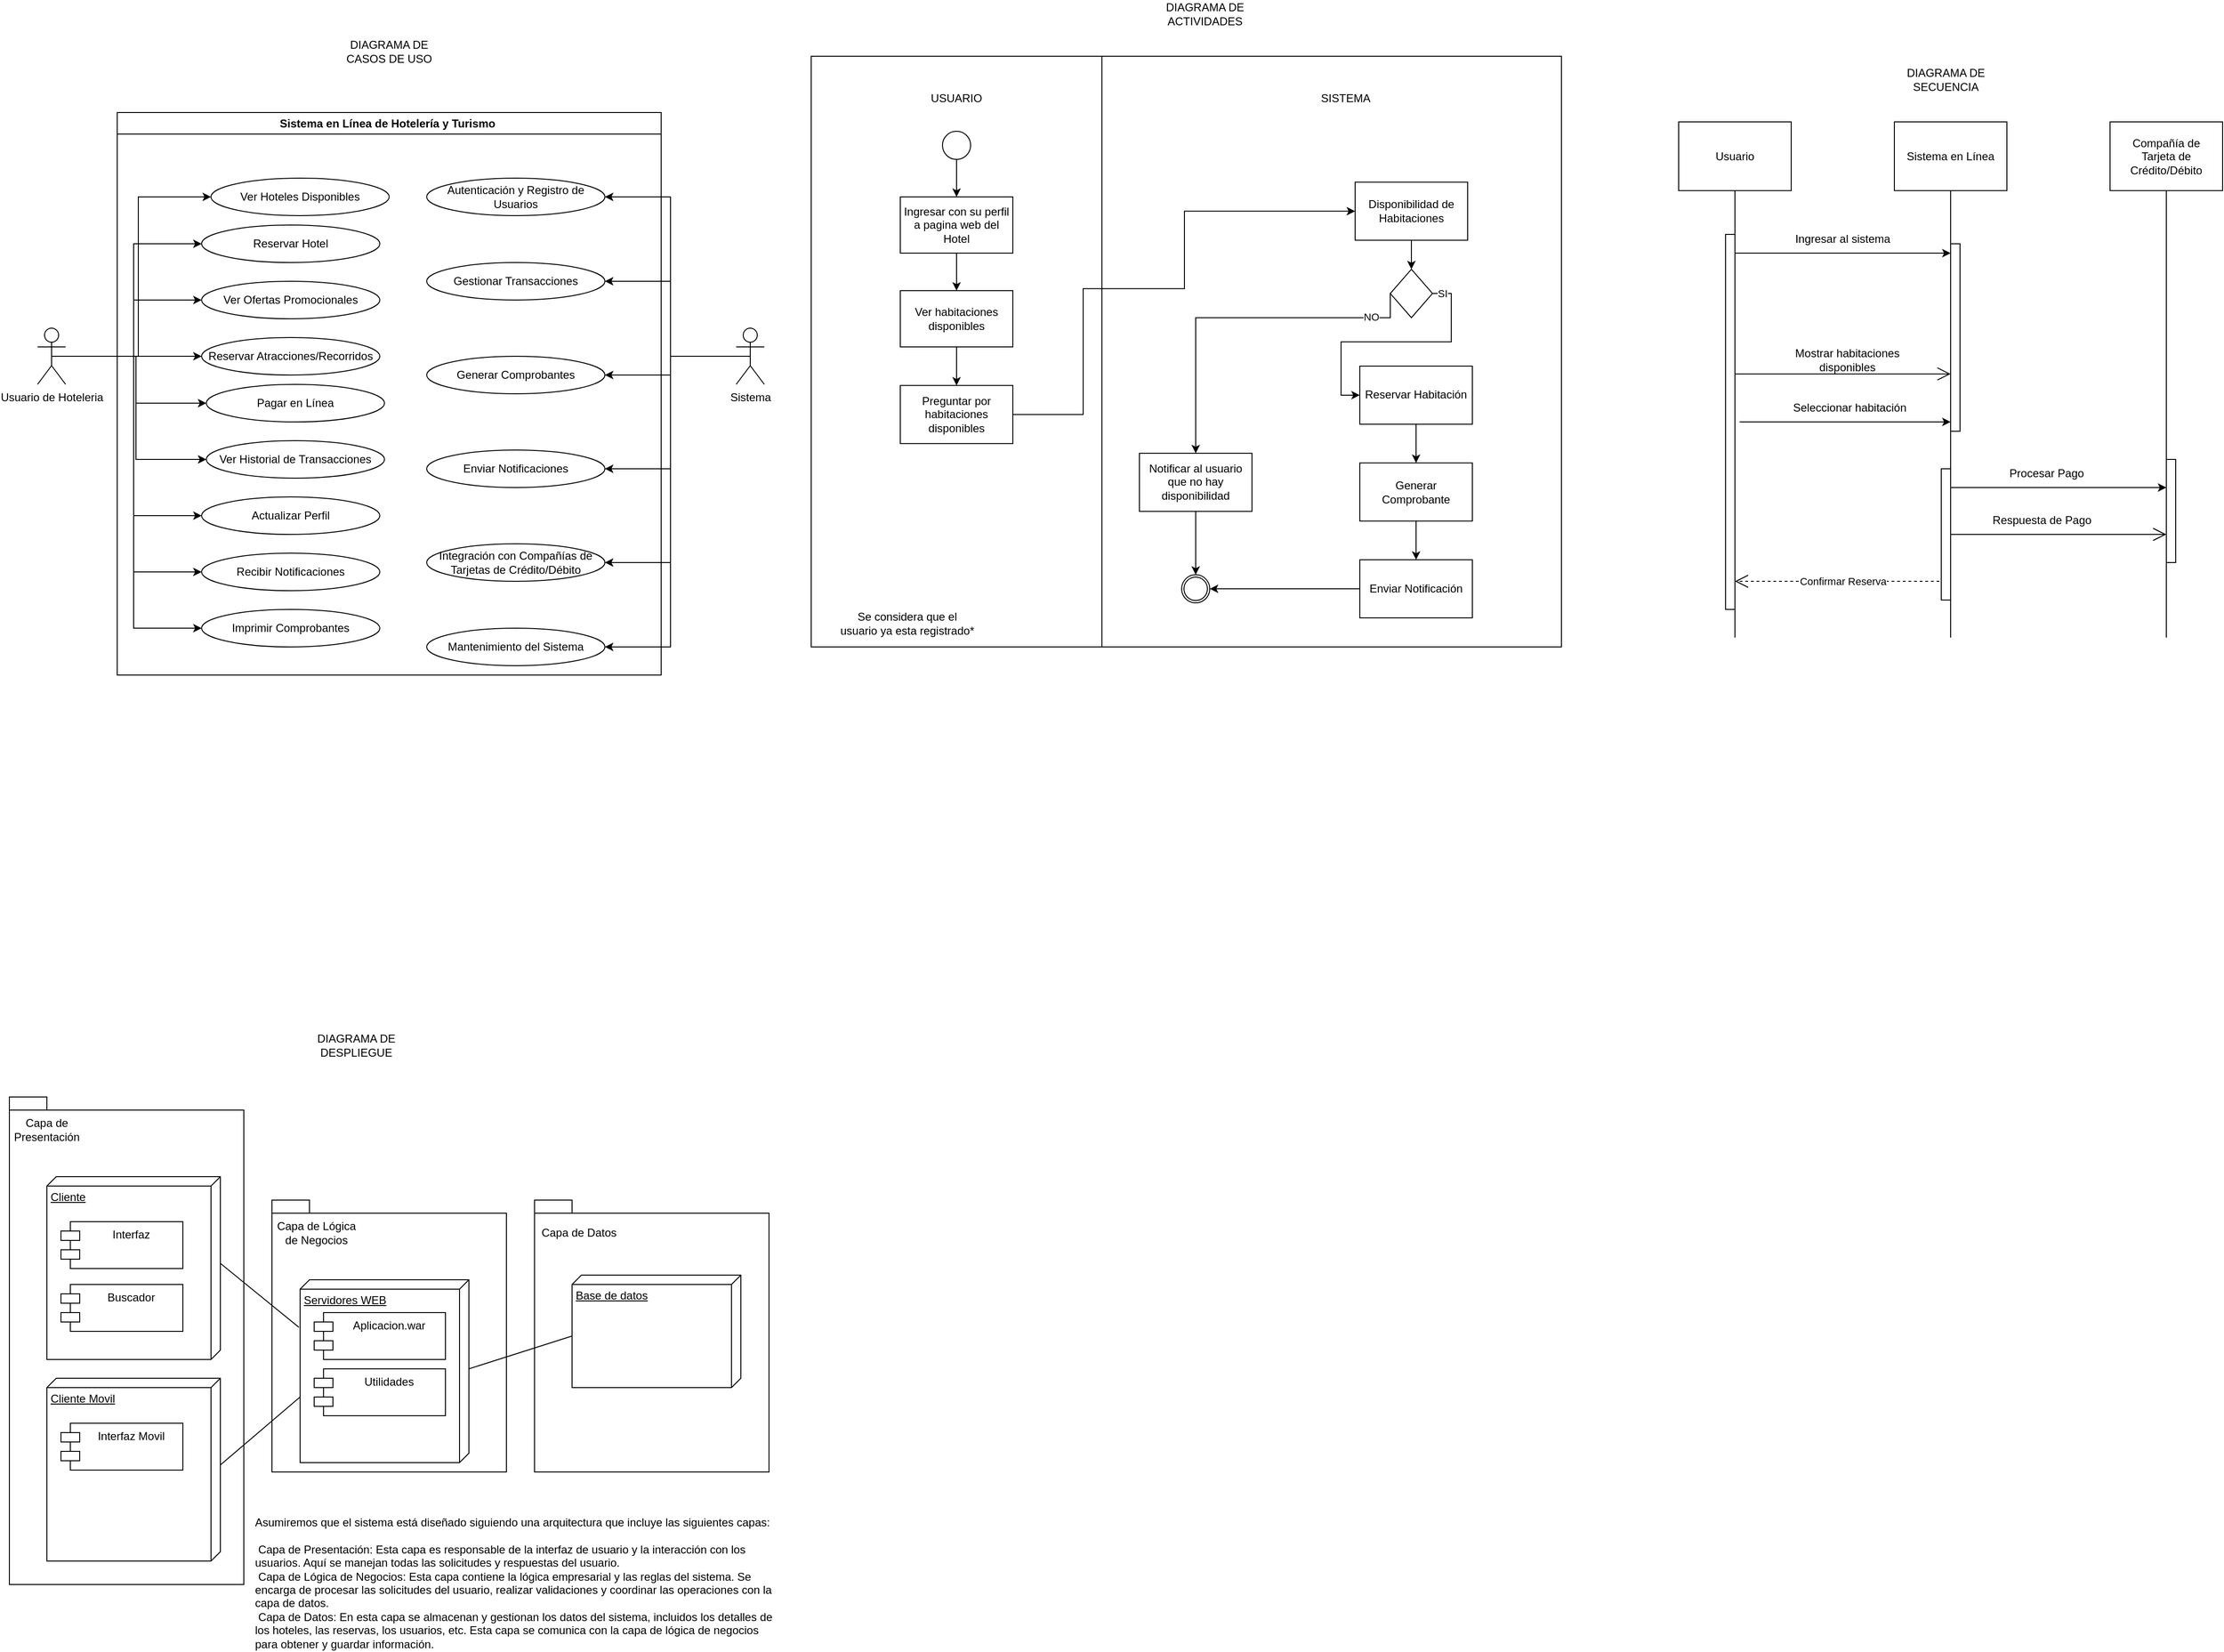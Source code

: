<mxfile version="21.6.5" type="github">
  <diagram name="Page-1" id="zSFLg_cwVJ2aGZID6Dxe">
    <mxGraphModel dx="1760" dy="1992" grid="1" gridSize="10" guides="1" tooltips="1" connect="1" arrows="1" fold="1" page="1" pageScale="1" pageWidth="850" pageHeight="1100" math="0" shadow="0">
      <root>
        <mxCell id="0" />
        <mxCell id="1" parent="0" />
        <mxCell id="16w4_a7QQfxnr8rlF-E2-163" value="" style="shape=folder;fontStyle=1;spacingTop=10;tabWidth=40;tabHeight=14;tabPosition=left;html=1;whiteSpace=wrap;" vertex="1" parent="1">
          <mxGeometry x="20" y="130" width="250" height="520" as="geometry" />
        </mxCell>
        <mxCell id="16w4_a7QQfxnr8rlF-E2-72" value="" style="group" vertex="1" connectable="0" parent="1">
          <mxGeometry x="875" y="-980" width="800" height="630" as="geometry" />
        </mxCell>
        <mxCell id="16w4_a7QQfxnr8rlF-E2-46" value="" style="rounded=0;whiteSpace=wrap;html=1;" vertex="1" parent="16w4_a7QQfxnr8rlF-E2-72">
          <mxGeometry width="310" height="630" as="geometry" />
        </mxCell>
        <mxCell id="16w4_a7QQfxnr8rlF-E2-47" value="" style="rounded=0;whiteSpace=wrap;html=1;movable=1;resizable=1;rotatable=1;deletable=1;editable=1;locked=0;connectable=1;" vertex="1" parent="16w4_a7QQfxnr8rlF-E2-72">
          <mxGeometry x="310" width="490" height="630" as="geometry" />
        </mxCell>
        <mxCell id="16w4_a7QQfxnr8rlF-E2-85" style="edgeStyle=orthogonalEdgeStyle;rounded=0;orthogonalLoop=1;jettySize=auto;html=1;exitX=0.5;exitY=1;exitDx=0;exitDy=0;entryX=0.5;entryY=0;entryDx=0;entryDy=0;" edge="1" parent="16w4_a7QQfxnr8rlF-E2-72" source="16w4_a7QQfxnr8rlF-E2-73" target="16w4_a7QQfxnr8rlF-E2-82">
          <mxGeometry relative="1" as="geometry" />
        </mxCell>
        <mxCell id="16w4_a7QQfxnr8rlF-E2-73" value="Notificar al usuario que no hay disponibilidad" style="rounded=0;whiteSpace=wrap;html=1;" vertex="1" parent="16w4_a7QQfxnr8rlF-E2-72">
          <mxGeometry x="350" y="423.443" width="120" height="61.967" as="geometry" />
        </mxCell>
        <mxCell id="16w4_a7QQfxnr8rlF-E2-49" value="SISTEMA" style="text;html=1;strokeColor=none;fillColor=none;align=center;verticalAlign=middle;whiteSpace=wrap;rounded=0;" vertex="1" parent="16w4_a7QQfxnr8rlF-E2-72">
          <mxGeometry x="540" y="29.996" width="60" height="30.984" as="geometry" />
        </mxCell>
        <mxCell id="16w4_a7QQfxnr8rlF-E2-68" value="Disponibilidad de Habitaciones" style="rounded=0;whiteSpace=wrap;html=1;" vertex="1" parent="16w4_a7QQfxnr8rlF-E2-72">
          <mxGeometry x="580" y="134.262" width="120" height="61.967" as="geometry" />
        </mxCell>
        <mxCell id="16w4_a7QQfxnr8rlF-E2-74" style="edgeStyle=orthogonalEdgeStyle;rounded=0;orthogonalLoop=1;jettySize=auto;html=1;exitX=0;exitY=0.5;exitDx=0;exitDy=0;entryX=0.5;entryY=0;entryDx=0;entryDy=0;" edge="1" parent="16w4_a7QQfxnr8rlF-E2-72" source="16w4_a7QQfxnr8rlF-E2-54" target="16w4_a7QQfxnr8rlF-E2-73">
          <mxGeometry relative="1" as="geometry">
            <Array as="points">
              <mxPoint x="618" y="278.852" />
              <mxPoint x="410" y="278.852" />
            </Array>
          </mxGeometry>
        </mxCell>
        <mxCell id="16w4_a7QQfxnr8rlF-E2-75" value="NO" style="edgeLabel;html=1;align=center;verticalAlign=middle;resizable=0;points=[];" vertex="1" connectable="0" parent="16w4_a7QQfxnr8rlF-E2-74">
          <mxGeometry x="-0.752" relative="1" as="geometry">
            <mxPoint y="-1" as="offset" />
          </mxGeometry>
        </mxCell>
        <mxCell id="16w4_a7QQfxnr8rlF-E2-54" value="" style="rhombus;whiteSpace=wrap;html=1;" vertex="1" parent="16w4_a7QQfxnr8rlF-E2-72">
          <mxGeometry x="617.5" y="227.213" width="45" height="51.639" as="geometry" />
        </mxCell>
        <mxCell id="16w4_a7QQfxnr8rlF-E2-56" value="Reservar Habitación" style="rounded=0;whiteSpace=wrap;html=1;" vertex="1" parent="16w4_a7QQfxnr8rlF-E2-72">
          <mxGeometry x="585" y="330.492" width="120" height="61.967" as="geometry" />
        </mxCell>
        <mxCell id="16w4_a7QQfxnr8rlF-E2-60" value="Generar Comprobante" style="rounded=0;whiteSpace=wrap;html=1;" vertex="1" parent="16w4_a7QQfxnr8rlF-E2-72">
          <mxGeometry x="585" y="433.77" width="120" height="61.967" as="geometry" />
        </mxCell>
        <mxCell id="16w4_a7QQfxnr8rlF-E2-84" style="edgeStyle=orthogonalEdgeStyle;rounded=0;orthogonalLoop=1;jettySize=auto;html=1;exitX=0;exitY=0.5;exitDx=0;exitDy=0;entryX=1;entryY=0.5;entryDx=0;entryDy=0;" edge="1" parent="16w4_a7QQfxnr8rlF-E2-72" source="16w4_a7QQfxnr8rlF-E2-62" target="16w4_a7QQfxnr8rlF-E2-82">
          <mxGeometry relative="1" as="geometry" />
        </mxCell>
        <mxCell id="16w4_a7QQfxnr8rlF-E2-62" value="Enviar Notificación" style="rounded=0;whiteSpace=wrap;html=1;" vertex="1" parent="16w4_a7QQfxnr8rlF-E2-72">
          <mxGeometry x="585" y="537.049" width="120" height="61.967" as="geometry" />
        </mxCell>
        <mxCell id="16w4_a7QQfxnr8rlF-E2-70" style="edgeStyle=orthogonalEdgeStyle;rounded=0;orthogonalLoop=1;jettySize=auto;html=1;exitX=0.5;exitY=1;exitDx=0;exitDy=0;entryX=0.5;entryY=0;entryDx=0;entryDy=0;" edge="1" parent="16w4_a7QQfxnr8rlF-E2-72" source="16w4_a7QQfxnr8rlF-E2-68" target="16w4_a7QQfxnr8rlF-E2-54">
          <mxGeometry relative="1" as="geometry" />
        </mxCell>
        <mxCell id="16w4_a7QQfxnr8rlF-E2-57" style="edgeStyle=orthogonalEdgeStyle;rounded=0;orthogonalLoop=1;jettySize=auto;html=1;exitX=1;exitY=0.5;exitDx=0;exitDy=0;entryX=0;entryY=0.5;entryDx=0;entryDy=0;" edge="1" parent="16w4_a7QQfxnr8rlF-E2-72" source="16w4_a7QQfxnr8rlF-E2-54" target="16w4_a7QQfxnr8rlF-E2-56">
          <mxGeometry relative="1" as="geometry" />
        </mxCell>
        <mxCell id="16w4_a7QQfxnr8rlF-E2-58" value="SI" style="edgeLabel;html=1;align=center;verticalAlign=middle;resizable=0;points=[];" vertex="1" connectable="0" parent="16w4_a7QQfxnr8rlF-E2-57">
          <mxGeometry x="-0.921" relative="1" as="geometry">
            <mxPoint as="offset" />
          </mxGeometry>
        </mxCell>
        <mxCell id="16w4_a7QQfxnr8rlF-E2-61" style="edgeStyle=orthogonalEdgeStyle;rounded=0;orthogonalLoop=1;jettySize=auto;html=1;exitX=0.5;exitY=1;exitDx=0;exitDy=0;entryX=0.5;entryY=0;entryDx=0;entryDy=0;" edge="1" parent="16w4_a7QQfxnr8rlF-E2-72" source="16w4_a7QQfxnr8rlF-E2-56" target="16w4_a7QQfxnr8rlF-E2-60">
          <mxGeometry relative="1" as="geometry" />
        </mxCell>
        <mxCell id="16w4_a7QQfxnr8rlF-E2-64" style="edgeStyle=orthogonalEdgeStyle;rounded=0;orthogonalLoop=1;jettySize=auto;html=1;exitX=0.5;exitY=1;exitDx=0;exitDy=0;entryX=0.5;entryY=0;entryDx=0;entryDy=0;" edge="1" parent="16w4_a7QQfxnr8rlF-E2-72" source="16w4_a7QQfxnr8rlF-E2-60" target="16w4_a7QQfxnr8rlF-E2-62">
          <mxGeometry relative="1" as="geometry" />
        </mxCell>
        <mxCell id="16w4_a7QQfxnr8rlF-E2-78" style="edgeStyle=orthogonalEdgeStyle;rounded=0;orthogonalLoop=1;jettySize=auto;html=1;exitX=1;exitY=0.5;exitDx=0;exitDy=0;entryX=0;entryY=0.5;entryDx=0;entryDy=0;" edge="1" parent="16w4_a7QQfxnr8rlF-E2-72" source="16w4_a7QQfxnr8rlF-E2-76" target="16w4_a7QQfxnr8rlF-E2-68">
          <mxGeometry relative="1" as="geometry">
            <Array as="points">
              <mxPoint x="290" y="382.131" />
              <mxPoint x="290" y="247.869" />
              <mxPoint x="398" y="247.869" />
              <mxPoint x="398" y="165.246" />
            </Array>
          </mxGeometry>
        </mxCell>
        <mxCell id="16w4_a7QQfxnr8rlF-E2-76" value="Preguntar por habitaciones disponibles" style="rounded=0;whiteSpace=wrap;html=1;" vertex="1" parent="16w4_a7QQfxnr8rlF-E2-72">
          <mxGeometry x="95" y="351.148" width="120" height="61.967" as="geometry" />
        </mxCell>
        <mxCell id="16w4_a7QQfxnr8rlF-E2-82" value="" style="ellipse;whiteSpace=wrap;html=1;aspect=fixed;" vertex="1" parent="16w4_a7QQfxnr8rlF-E2-72">
          <mxGeometry x="395" y="553.03" width="30" height="30" as="geometry" />
        </mxCell>
        <mxCell id="16w4_a7QQfxnr8rlF-E2-83" value="" style="ellipse;whiteSpace=wrap;html=1;aspect=fixed;" vertex="1" parent="16w4_a7QQfxnr8rlF-E2-72">
          <mxGeometry x="397.5" y="555.53" width="25" height="25" as="geometry" />
        </mxCell>
        <mxCell id="16w4_a7QQfxnr8rlF-E2-48" value="USUARIO" style="text;html=1;strokeColor=none;fillColor=none;align=center;verticalAlign=middle;whiteSpace=wrap;rounded=0;" vertex="1" parent="16w4_a7QQfxnr8rlF-E2-72">
          <mxGeometry x="125" y="30" width="60" height="30" as="geometry" />
        </mxCell>
        <mxCell id="16w4_a7QQfxnr8rlF-E2-51" value="Ingresar con su perfil a pagina web del Hotel" style="rounded=0;whiteSpace=wrap;html=1;" vertex="1" parent="16w4_a7QQfxnr8rlF-E2-72">
          <mxGeometry x="95" y="150" width="120" height="60" as="geometry" />
        </mxCell>
        <mxCell id="16w4_a7QQfxnr8rlF-E2-52" value="Ver habitaciones disponibles" style="rounded=0;whiteSpace=wrap;html=1;" vertex="1" parent="16w4_a7QQfxnr8rlF-E2-72">
          <mxGeometry x="95" y="250" width="120" height="60" as="geometry" />
        </mxCell>
        <mxCell id="16w4_a7QQfxnr8rlF-E2-53" style="edgeStyle=orthogonalEdgeStyle;rounded=0;orthogonalLoop=1;jettySize=auto;html=1;exitX=0.5;exitY=1;exitDx=0;exitDy=0;entryX=0.5;entryY=0;entryDx=0;entryDy=0;" edge="1" parent="16w4_a7QQfxnr8rlF-E2-72" source="16w4_a7QQfxnr8rlF-E2-51" target="16w4_a7QQfxnr8rlF-E2-52">
          <mxGeometry relative="1" as="geometry" />
        </mxCell>
        <mxCell id="16w4_a7QQfxnr8rlF-E2-77" style="edgeStyle=orthogonalEdgeStyle;rounded=0;orthogonalLoop=1;jettySize=auto;html=1;exitX=0.5;exitY=1;exitDx=0;exitDy=0;entryX=0.5;entryY=0;entryDx=0;entryDy=0;" edge="1" parent="16w4_a7QQfxnr8rlF-E2-72" source="16w4_a7QQfxnr8rlF-E2-52" target="16w4_a7QQfxnr8rlF-E2-76">
          <mxGeometry relative="1" as="geometry" />
        </mxCell>
        <mxCell id="16w4_a7QQfxnr8rlF-E2-50" value="" style="ellipse;whiteSpace=wrap;html=1;aspect=fixed;" vertex="1" parent="16w4_a7QQfxnr8rlF-E2-72">
          <mxGeometry x="140" y="80" width="30" height="30" as="geometry" />
        </mxCell>
        <mxCell id="16w4_a7QQfxnr8rlF-E2-65" style="edgeStyle=orthogonalEdgeStyle;rounded=0;orthogonalLoop=1;jettySize=auto;html=1;exitX=0.5;exitY=1;exitDx=0;exitDy=0;entryX=0.5;entryY=0;entryDx=0;entryDy=0;" edge="1" parent="16w4_a7QQfxnr8rlF-E2-72" source="16w4_a7QQfxnr8rlF-E2-50" target="16w4_a7QQfxnr8rlF-E2-51">
          <mxGeometry relative="1" as="geometry" />
        </mxCell>
        <mxCell id="16w4_a7QQfxnr8rlF-E2-66" value="Se considera que el usuario ya esta registrado*" style="text;html=1;strokeColor=none;fillColor=none;align=center;verticalAlign=middle;whiteSpace=wrap;rounded=0;" vertex="1" parent="1">
          <mxGeometry x="905" y="-390" width="145" height="30" as="geometry" />
        </mxCell>
        <mxCell id="16w4_a7QQfxnr8rlF-E2-134" value="" style="group;movable=1;resizable=1;rotatable=1;deletable=1;editable=1;locked=0;connectable=1;" vertex="1" connectable="0" parent="1">
          <mxGeometry x="1800" y="-910" width="580" height="550" as="geometry" />
        </mxCell>
        <mxCell id="16w4_a7QQfxnr8rlF-E2-91" value="" style="group" vertex="1" connectable="0" parent="16w4_a7QQfxnr8rlF-E2-134">
          <mxGeometry width="120" height="550" as="geometry" />
        </mxCell>
        <mxCell id="16w4_a7QQfxnr8rlF-E2-88" value="Usuario" style="rounded=0;whiteSpace=wrap;html=1;" vertex="1" parent="16w4_a7QQfxnr8rlF-E2-91">
          <mxGeometry width="120" height="73.333" as="geometry" />
        </mxCell>
        <mxCell id="16w4_a7QQfxnr8rlF-E2-90" value="" style="endArrow=none;html=1;rounded=0;entryX=0.5;entryY=1;entryDx=0;entryDy=0;" edge="1" parent="16w4_a7QQfxnr8rlF-E2-91" target="16w4_a7QQfxnr8rlF-E2-88">
          <mxGeometry width="50" height="50" relative="1" as="geometry">
            <mxPoint x="60" y="550" as="sourcePoint" />
            <mxPoint x="60" y="73.333" as="targetPoint" />
          </mxGeometry>
        </mxCell>
        <mxCell id="16w4_a7QQfxnr8rlF-E2-92" value="" style="group" vertex="1" connectable="0" parent="16w4_a7QQfxnr8rlF-E2-134">
          <mxGeometry x="230" width="120" height="550" as="geometry" />
        </mxCell>
        <mxCell id="16w4_a7QQfxnr8rlF-E2-93" value="Sistema en Línea" style="rounded=0;whiteSpace=wrap;html=1;" vertex="1" parent="16w4_a7QQfxnr8rlF-E2-92">
          <mxGeometry width="120" height="73.333" as="geometry" />
        </mxCell>
        <mxCell id="16w4_a7QQfxnr8rlF-E2-94" value="" style="endArrow=none;html=1;rounded=0;entryX=0.5;entryY=1;entryDx=0;entryDy=0;" edge="1" parent="16w4_a7QQfxnr8rlF-E2-92" target="16w4_a7QQfxnr8rlF-E2-93">
          <mxGeometry width="50" height="50" relative="1" as="geometry">
            <mxPoint x="60" y="550" as="sourcePoint" />
            <mxPoint x="60" y="73.333" as="targetPoint" />
          </mxGeometry>
        </mxCell>
        <mxCell id="16w4_a7QQfxnr8rlF-E2-96" value="" style="group" vertex="1" connectable="0" parent="16w4_a7QQfxnr8rlF-E2-134">
          <mxGeometry x="460" width="120" height="550" as="geometry" />
        </mxCell>
        <mxCell id="16w4_a7QQfxnr8rlF-E2-97" value="Compañía de Tarjeta&amp;nbsp;de Crédito/Débito" style="rounded=0;whiteSpace=wrap;html=1;" vertex="1" parent="16w4_a7QQfxnr8rlF-E2-96">
          <mxGeometry width="120" height="73.333" as="geometry" />
        </mxCell>
        <mxCell id="16w4_a7QQfxnr8rlF-E2-98" value="" style="endArrow=none;html=1;rounded=0;entryX=0.5;entryY=1;entryDx=0;entryDy=0;" edge="1" parent="16w4_a7QQfxnr8rlF-E2-96" target="16w4_a7QQfxnr8rlF-E2-97">
          <mxGeometry width="50" height="50" relative="1" as="geometry">
            <mxPoint x="60" y="550" as="sourcePoint" />
            <mxPoint x="60" y="73.333" as="targetPoint" />
          </mxGeometry>
        </mxCell>
        <mxCell id="16w4_a7QQfxnr8rlF-E2-110" value="" style="endArrow=open;endFill=1;endSize=12;html=1;rounded=0;" edge="1" parent="16w4_a7QQfxnr8rlF-E2-96">
          <mxGeometry width="160" relative="1" as="geometry">
            <mxPoint x="-170" y="440" as="sourcePoint" />
            <mxPoint x="60" y="440" as="targetPoint" />
          </mxGeometry>
        </mxCell>
        <mxCell id="16w4_a7QQfxnr8rlF-E2-120" value="Procesar Pago" style="text;html=1;strokeColor=none;fillColor=none;align=center;verticalAlign=middle;whiteSpace=wrap;rounded=0;" vertex="1" parent="16w4_a7QQfxnr8rlF-E2-96">
          <mxGeometry x="-135" y="360" width="135" height="30" as="geometry" />
        </mxCell>
        <mxCell id="16w4_a7QQfxnr8rlF-E2-104" value="" style="endArrow=classic;html=1;rounded=0;" edge="1" parent="16w4_a7QQfxnr8rlF-E2-96">
          <mxGeometry width="50" height="50" relative="1" as="geometry">
            <mxPoint x="-170" y="390" as="sourcePoint" />
            <mxPoint x="60" y="390" as="targetPoint" />
          </mxGeometry>
        </mxCell>
        <mxCell id="16w4_a7QQfxnr8rlF-E2-103" value="" style="endArrow=classic;html=1;rounded=0;" edge="1" parent="16w4_a7QQfxnr8rlF-E2-134">
          <mxGeometry width="50" height="50" relative="1" as="geometry">
            <mxPoint x="65" y="320" as="sourcePoint" />
            <mxPoint x="290" y="320" as="targetPoint" />
          </mxGeometry>
        </mxCell>
        <mxCell id="16w4_a7QQfxnr8rlF-E2-99" value="" style="endArrow=classic;html=1;rounded=0;" edge="1" parent="16w4_a7QQfxnr8rlF-E2-134">
          <mxGeometry width="50" height="50" relative="1" as="geometry">
            <mxPoint x="60" y="139.999" as="sourcePoint" />
            <mxPoint x="290" y="139.999" as="targetPoint" />
          </mxGeometry>
        </mxCell>
        <mxCell id="16w4_a7QQfxnr8rlF-E2-109" value="" style="endArrow=open;endFill=1;endSize=12;html=1;rounded=0;" edge="1" parent="16w4_a7QQfxnr8rlF-E2-134">
          <mxGeometry width="160" relative="1" as="geometry">
            <mxPoint x="60" y="268.82" as="sourcePoint" />
            <mxPoint x="290" y="268.82" as="targetPoint" />
          </mxGeometry>
        </mxCell>
        <mxCell id="16w4_a7QQfxnr8rlF-E2-111" value="Ingresar al sistema" style="text;html=1;strokeColor=none;fillColor=none;align=center;verticalAlign=middle;whiteSpace=wrap;rounded=0;" vertex="1" parent="16w4_a7QQfxnr8rlF-E2-134">
          <mxGeometry x="120" y="110" width="110" height="30" as="geometry" />
        </mxCell>
        <mxCell id="16w4_a7QQfxnr8rlF-E2-116" value="Mostrar habitaciones disponibles" style="text;html=1;strokeColor=none;fillColor=none;align=center;verticalAlign=middle;whiteSpace=wrap;rounded=0;" vertex="1" parent="16w4_a7QQfxnr8rlF-E2-134">
          <mxGeometry x="120" y="238.82" width="120" height="30" as="geometry" />
        </mxCell>
        <mxCell id="16w4_a7QQfxnr8rlF-E2-117" value="Seleccionar habitación" style="text;html=1;strokeColor=none;fillColor=none;align=center;verticalAlign=middle;whiteSpace=wrap;rounded=0;" vertex="1" parent="16w4_a7QQfxnr8rlF-E2-134">
          <mxGeometry x="115" y="290" width="135" height="30" as="geometry" />
        </mxCell>
        <mxCell id="16w4_a7QQfxnr8rlF-E2-127" value="Respuesta de Pago" style="text;html=1;strokeColor=none;fillColor=none;align=center;verticalAlign=middle;whiteSpace=wrap;rounded=0;" vertex="1" parent="16w4_a7QQfxnr8rlF-E2-134">
          <mxGeometry x="320" y="410" width="135" height="30" as="geometry" />
        </mxCell>
        <mxCell id="16w4_a7QQfxnr8rlF-E2-108" value="Confirmar Reserva" style="endArrow=open;endSize=12;dashed=1;html=1;rounded=0;" edge="1" parent="16w4_a7QQfxnr8rlF-E2-134">
          <mxGeometry width="160" relative="1" as="geometry">
            <mxPoint x="290" y="490" as="sourcePoint" />
            <mxPoint x="60" y="490" as="targetPoint" />
          </mxGeometry>
        </mxCell>
        <mxCell id="16w4_a7QQfxnr8rlF-E2-135" value="" style="rounded=0;whiteSpace=wrap;html=1;" vertex="1" parent="1">
          <mxGeometry x="2080" y="-540" width="10" height="140" as="geometry" />
        </mxCell>
        <mxCell id="16w4_a7QQfxnr8rlF-E2-143" value="" style="rounded=0;whiteSpace=wrap;html=1;" vertex="1" parent="1">
          <mxGeometry x="1850" y="-790" width="10" height="400" as="geometry" />
        </mxCell>
        <mxCell id="16w4_a7QQfxnr8rlF-E2-144" value="" style="rounded=0;whiteSpace=wrap;html=1;" vertex="1" parent="1">
          <mxGeometry x="2320" y="-550" width="10" height="110" as="geometry" />
        </mxCell>
        <mxCell id="16w4_a7QQfxnr8rlF-E2-145" value="" style="rounded=0;whiteSpace=wrap;html=1;" vertex="1" parent="1">
          <mxGeometry x="2090" y="-780" width="10" height="200" as="geometry" />
        </mxCell>
        <mxCell id="16w4_a7QQfxnr8rlF-E2-147" value="DIAGRAMA DE SECUENCIA" style="text;html=1;strokeColor=none;fillColor=none;align=center;verticalAlign=middle;whiteSpace=wrap;rounded=0;" vertex="1" parent="1">
          <mxGeometry x="2025" y="-970" width="120" height="30" as="geometry" />
        </mxCell>
        <mxCell id="16w4_a7QQfxnr8rlF-E2-149" value="DIAGRAMA DE ACTIVIDADES" style="text;html=1;strokeColor=none;fillColor=none;align=center;verticalAlign=middle;whiteSpace=wrap;rounded=0;" vertex="1" parent="1">
          <mxGeometry x="1235" y="-1040" width="120" height="30" as="geometry" />
        </mxCell>
        <mxCell id="16w4_a7QQfxnr8rlF-E2-152" value="Asumiremos que el sistema está diseñado siguiendo una arquitectura que incluye las siguientes capas:&#xa;&#xa; Capa de Presentación: Esta capa es responsable de la interfaz de usuario y la interacción con los usuarios. Aquí se manejan todas las solicitudes y respuestas del usuario.&#xa; Capa de Lógica de Negocios: Esta capa contiene la lógica empresarial y las reglas del sistema. Se encarga de procesar las solicitudes del usuario, realizar validaciones y coordinar las operaciones con la capa de datos.&#xa; Capa de Datos: En esta capa se almacenan y gestionan los datos del sistema, incluidos los detalles de los hoteles, las reservas, los usuarios, etc. Esta capa se comunica con la capa de lógica de negocios para obtener y guardar información." style="text;whiteSpace=wrap;fontStyle=0" vertex="1" parent="1">
          <mxGeometry x="280" y="570" width="560" height="140" as="geometry" />
        </mxCell>
        <mxCell id="16w4_a7QQfxnr8rlF-E2-161" value="Capa de Presentación " style="text;html=1;strokeColor=none;fillColor=none;align=center;verticalAlign=middle;whiteSpace=wrap;rounded=0;" vertex="1" parent="1">
          <mxGeometry x="20" y="150" width="80" height="30" as="geometry" />
        </mxCell>
        <mxCell id="16w4_a7QQfxnr8rlF-E2-174" value="" style="group" vertex="1" connectable="0" parent="1">
          <mxGeometry x="580" y="240" width="250" height="290" as="geometry" />
        </mxCell>
        <mxCell id="16w4_a7QQfxnr8rlF-E2-160" value="" style="shape=folder;fontStyle=1;spacingTop=10;tabWidth=40;tabHeight=14;tabPosition=left;html=1;whiteSpace=wrap;" vertex="1" parent="16w4_a7QQfxnr8rlF-E2-174">
          <mxGeometry width="250" height="290" as="geometry" />
        </mxCell>
        <mxCell id="16w4_a7QQfxnr8rlF-E2-167" value="Capa de Datos" style="text;html=1;strokeColor=none;fillColor=none;align=center;verticalAlign=middle;whiteSpace=wrap;rounded=0;" vertex="1" parent="16w4_a7QQfxnr8rlF-E2-174">
          <mxGeometry y="20" width="95" height="30" as="geometry" />
        </mxCell>
        <mxCell id="16w4_a7QQfxnr8rlF-E2-171" value="Base de datos" style="verticalAlign=top;align=left;spacingTop=8;spacingLeft=2;spacingRight=12;shape=cube;size=10;direction=south;fontStyle=4;html=1;whiteSpace=wrap;" vertex="1" parent="16w4_a7QQfxnr8rlF-E2-174">
          <mxGeometry x="40" y="80" width="180" height="120" as="geometry" />
        </mxCell>
        <mxCell id="16w4_a7QQfxnr8rlF-E2-175" value="" style="group" vertex="1" connectable="0" parent="1">
          <mxGeometry x="300" y="240" width="250" height="290" as="geometry" />
        </mxCell>
        <mxCell id="16w4_a7QQfxnr8rlF-E2-159" value="" style="shape=folder;fontStyle=1;spacingTop=10;tabWidth=40;tabHeight=14;tabPosition=left;html=1;whiteSpace=wrap;" vertex="1" parent="16w4_a7QQfxnr8rlF-E2-175">
          <mxGeometry width="250" height="290" as="geometry" />
        </mxCell>
        <mxCell id="16w4_a7QQfxnr8rlF-E2-162" value="Capa de Lógica de Negocios " style="text;html=1;strokeColor=none;fillColor=none;align=center;verticalAlign=middle;whiteSpace=wrap;rounded=0;" vertex="1" parent="16w4_a7QQfxnr8rlF-E2-175">
          <mxGeometry y="20" width="95" height="30" as="geometry" />
        </mxCell>
        <mxCell id="16w4_a7QQfxnr8rlF-E2-170" value="Servidores WEB" style="verticalAlign=top;align=left;spacingTop=8;spacingLeft=2;spacingRight=12;shape=cube;size=10;direction=south;fontStyle=4;html=1;whiteSpace=wrap;" vertex="1" parent="16w4_a7QQfxnr8rlF-E2-175">
          <mxGeometry x="30" y="85" width="180" height="195" as="geometry" />
        </mxCell>
        <mxCell id="16w4_a7QQfxnr8rlF-E2-172" value="Aplicacion.war" style="shape=module;align=left;spacingLeft=20;align=center;verticalAlign=top;whiteSpace=wrap;html=1;" vertex="1" parent="16w4_a7QQfxnr8rlF-E2-175">
          <mxGeometry x="45" y="120" width="140" height="50" as="geometry" />
        </mxCell>
        <mxCell id="16w4_a7QQfxnr8rlF-E2-173" value="Utilidades" style="shape=module;align=left;spacingLeft=20;align=center;verticalAlign=top;whiteSpace=wrap;html=1;" vertex="1" parent="16w4_a7QQfxnr8rlF-E2-175">
          <mxGeometry x="45" y="180" width="140" height="50" as="geometry" />
        </mxCell>
        <mxCell id="16w4_a7QQfxnr8rlF-E2-187" value="" style="endArrow=none;html=1;rounded=0;entryX=0;entryY=0;entryDx=65;entryDy=180;entryPerimeter=0;" edge="1" parent="16w4_a7QQfxnr8rlF-E2-175" target="16w4_a7QQfxnr8rlF-E2-171">
          <mxGeometry width="50" height="50" relative="1" as="geometry">
            <mxPoint x="210" y="180" as="sourcePoint" />
            <mxPoint x="260" y="130" as="targetPoint" />
          </mxGeometry>
        </mxCell>
        <mxCell id="16w4_a7QQfxnr8rlF-E2-179" value="" style="group" vertex="1" connectable="0" parent="1">
          <mxGeometry x="60" y="215" width="185" height="195" as="geometry" />
        </mxCell>
        <mxCell id="16w4_a7QQfxnr8rlF-E2-169" value="Cliente" style="verticalAlign=top;align=left;spacingTop=8;spacingLeft=2;spacingRight=12;shape=cube;size=10;direction=south;fontStyle=4;html=1;whiteSpace=wrap;" vertex="1" parent="16w4_a7QQfxnr8rlF-E2-179">
          <mxGeometry width="185" height="195" as="geometry" />
        </mxCell>
        <mxCell id="16w4_a7QQfxnr8rlF-E2-177" value="Interfaz" style="shape=module;align=left;spacingLeft=20;align=center;verticalAlign=top;whiteSpace=wrap;html=1;" vertex="1" parent="16w4_a7QQfxnr8rlF-E2-179">
          <mxGeometry x="15" y="48" width="130" height="50" as="geometry" />
        </mxCell>
        <mxCell id="16w4_a7QQfxnr8rlF-E2-178" value="Buscador" style="shape=module;align=left;spacingLeft=20;align=center;verticalAlign=top;whiteSpace=wrap;html=1;" vertex="1" parent="16w4_a7QQfxnr8rlF-E2-179">
          <mxGeometry x="15" y="115" width="130" height="50" as="geometry" />
        </mxCell>
        <mxCell id="16w4_a7QQfxnr8rlF-E2-180" value="" style="group" vertex="1" connectable="0" parent="1">
          <mxGeometry x="60" y="430" width="185" height="195" as="geometry" />
        </mxCell>
        <mxCell id="16w4_a7QQfxnr8rlF-E2-181" value="Cliente Movil" style="verticalAlign=top;align=left;spacingTop=8;spacingLeft=2;spacingRight=12;shape=cube;size=10;direction=south;fontStyle=4;html=1;whiteSpace=wrap;" vertex="1" parent="16w4_a7QQfxnr8rlF-E2-180">
          <mxGeometry width="185" height="195" as="geometry" />
        </mxCell>
        <mxCell id="16w4_a7QQfxnr8rlF-E2-182" value="Interfaz Movil" style="shape=module;align=left;spacingLeft=20;align=center;verticalAlign=top;whiteSpace=wrap;html=1;" vertex="1" parent="16w4_a7QQfxnr8rlF-E2-180">
          <mxGeometry x="15" y="48" width="130" height="50" as="geometry" />
        </mxCell>
        <mxCell id="16w4_a7QQfxnr8rlF-E2-189" value="" style="endArrow=none;html=1;rounded=0;exitX=0;exitY=0;exitDx=92.5;exitDy=0;exitPerimeter=0;entryX=0.26;entryY=1.007;entryDx=0;entryDy=0;entryPerimeter=0;" edge="1" parent="1" source="16w4_a7QQfxnr8rlF-E2-169" target="16w4_a7QQfxnr8rlF-E2-170">
          <mxGeometry width="50" height="50" relative="1" as="geometry">
            <mxPoint x="250" y="300" as="sourcePoint" />
            <mxPoint x="300" y="250" as="targetPoint" />
          </mxGeometry>
        </mxCell>
        <mxCell id="16w4_a7QQfxnr8rlF-E2-190" value="" style="endArrow=none;html=1;rounded=0;exitX=0;exitY=0;exitDx=92.5;exitDy=0;exitPerimeter=0;" edge="1" parent="1" source="16w4_a7QQfxnr8rlF-E2-181">
          <mxGeometry width="50" height="50" relative="1" as="geometry">
            <mxPoint x="280" y="500" as="sourcePoint" />
            <mxPoint x="330" y="450" as="targetPoint" />
          </mxGeometry>
        </mxCell>
        <mxCell id="16w4_a7QQfxnr8rlF-E2-191" value="DIAGRAMA DE DESPLIEGUE" style="text;html=1;strokeColor=none;fillColor=none;align=center;verticalAlign=middle;whiteSpace=wrap;rounded=0;" vertex="1" parent="1">
          <mxGeometry x="330" y="60" width="120" height="30" as="geometry" />
        </mxCell>
        <mxCell id="16w4_a7QQfxnr8rlF-E2-192" value="" style="group" vertex="1" connectable="0" parent="1">
          <mxGeometry x="25" y="-1000" width="800" height="680" as="geometry" />
        </mxCell>
        <mxCell id="16w4_a7QQfxnr8rlF-E2-1" value="Sistema en Línea de Hotelería y Turismo&amp;nbsp;&lt;br/&gt;" style="swimlane;whiteSpace=wrap;html=1;" vertex="1" parent="16w4_a7QQfxnr8rlF-E2-192">
          <mxGeometry x="110" y="80" width="580" height="600" as="geometry" />
        </mxCell>
        <mxCell id="16w4_a7QQfxnr8rlF-E2-6" value="Reservar Hotel " style="ellipse;whiteSpace=wrap;html=1;" vertex="1" parent="16w4_a7QQfxnr8rlF-E2-1">
          <mxGeometry x="90" y="120" width="190" height="40" as="geometry" />
        </mxCell>
        <mxCell id="16w4_a7QQfxnr8rlF-E2-8" value="Ver Ofertas Promocionales" style="ellipse;whiteSpace=wrap;html=1;" vertex="1" parent="16w4_a7QQfxnr8rlF-E2-1">
          <mxGeometry x="90" y="180" width="190" height="40" as="geometry" />
        </mxCell>
        <mxCell id="16w4_a7QQfxnr8rlF-E2-10" value="Reservar Atracciones/Recorridos" style="ellipse;whiteSpace=wrap;html=1;" vertex="1" parent="16w4_a7QQfxnr8rlF-E2-1">
          <mxGeometry x="90" y="240" width="190" height="40" as="geometry" />
        </mxCell>
        <mxCell id="16w4_a7QQfxnr8rlF-E2-12" value="Pagar en Línea " style="ellipse;whiteSpace=wrap;html=1;" vertex="1" parent="16w4_a7QQfxnr8rlF-E2-1">
          <mxGeometry x="95" y="290" width="190" height="40" as="geometry" />
        </mxCell>
        <mxCell id="16w4_a7QQfxnr8rlF-E2-18" value="Ver Historial de Transacciones" style="ellipse;whiteSpace=wrap;html=1;" vertex="1" parent="16w4_a7QQfxnr8rlF-E2-1">
          <mxGeometry x="95" y="350" width="190" height="40" as="geometry" />
        </mxCell>
        <mxCell id="16w4_a7QQfxnr8rlF-E2-19" value="Actualizar Perfil " style="ellipse;whiteSpace=wrap;html=1;" vertex="1" parent="16w4_a7QQfxnr8rlF-E2-1">
          <mxGeometry x="90" y="410" width="190" height="40" as="geometry" />
        </mxCell>
        <mxCell id="16w4_a7QQfxnr8rlF-E2-20" value="Recibir Notificaciones" style="ellipse;whiteSpace=wrap;html=1;" vertex="1" parent="16w4_a7QQfxnr8rlF-E2-1">
          <mxGeometry x="90" y="470" width="190" height="40" as="geometry" />
        </mxCell>
        <mxCell id="16w4_a7QQfxnr8rlF-E2-21" value=" Imprimir Comprobantes" style="ellipse;whiteSpace=wrap;html=1;" vertex="1" parent="16w4_a7QQfxnr8rlF-E2-1">
          <mxGeometry x="90" y="530" width="190" height="40" as="geometry" />
        </mxCell>
        <mxCell id="16w4_a7QQfxnr8rlF-E2-5" value="Autenticación y Registro de Usuarios" style="ellipse;whiteSpace=wrap;html=1;" vertex="1" parent="16w4_a7QQfxnr8rlF-E2-1">
          <mxGeometry x="330" y="70" width="190" height="40" as="geometry" />
        </mxCell>
        <mxCell id="16w4_a7QQfxnr8rlF-E2-34" value="Gestionar Transacciones" style="ellipse;whiteSpace=wrap;html=1;" vertex="1" parent="16w4_a7QQfxnr8rlF-E2-1">
          <mxGeometry x="330" y="160" width="190" height="40" as="geometry" />
        </mxCell>
        <mxCell id="16w4_a7QQfxnr8rlF-E2-35" value="Generar Comprobantes" style="ellipse;whiteSpace=wrap;html=1;" vertex="1" parent="16w4_a7QQfxnr8rlF-E2-1">
          <mxGeometry x="330" y="260" width="190" height="40" as="geometry" />
        </mxCell>
        <mxCell id="16w4_a7QQfxnr8rlF-E2-36" value="Enviar Notificaciones" style="ellipse;whiteSpace=wrap;html=1;" vertex="1" parent="16w4_a7QQfxnr8rlF-E2-1">
          <mxGeometry x="330" y="360" width="190" height="40" as="geometry" />
        </mxCell>
        <mxCell id="16w4_a7QQfxnr8rlF-E2-37" value="Integración con Compañías de Tarjetas de Crédito/Débito" style="ellipse;whiteSpace=wrap;html=1;" vertex="1" parent="16w4_a7QQfxnr8rlF-E2-1">
          <mxGeometry x="330" y="460" width="190" height="40" as="geometry" />
        </mxCell>
        <mxCell id="16w4_a7QQfxnr8rlF-E2-39" value="Mantenimiento del Sistema" style="ellipse;whiteSpace=wrap;html=1;" vertex="1" parent="16w4_a7QQfxnr8rlF-E2-1">
          <mxGeometry x="330" y="550" width="190" height="40" as="geometry" />
        </mxCell>
        <mxCell id="16w4_a7QQfxnr8rlF-E2-24" style="edgeStyle=orthogonalEdgeStyle;rounded=0;orthogonalLoop=1;jettySize=auto;html=1;exitX=0.5;exitY=0.5;exitDx=0;exitDy=0;exitPerimeter=0;entryX=0;entryY=0.5;entryDx=0;entryDy=0;" edge="1" parent="16w4_a7QQfxnr8rlF-E2-192" source="16w4_a7QQfxnr8rlF-E2-2" target="16w4_a7QQfxnr8rlF-E2-6">
          <mxGeometry relative="1" as="geometry" />
        </mxCell>
        <mxCell id="16w4_a7QQfxnr8rlF-E2-25" style="edgeStyle=orthogonalEdgeStyle;rounded=0;orthogonalLoop=1;jettySize=auto;html=1;exitX=0.5;exitY=0.5;exitDx=0;exitDy=0;exitPerimeter=0;entryX=0;entryY=0.5;entryDx=0;entryDy=0;" edge="1" parent="16w4_a7QQfxnr8rlF-E2-192" source="16w4_a7QQfxnr8rlF-E2-2" target="16w4_a7QQfxnr8rlF-E2-8">
          <mxGeometry relative="1" as="geometry" />
        </mxCell>
        <mxCell id="16w4_a7QQfxnr8rlF-E2-26" style="edgeStyle=orthogonalEdgeStyle;rounded=0;orthogonalLoop=1;jettySize=auto;html=1;exitX=0.5;exitY=0.5;exitDx=0;exitDy=0;exitPerimeter=0;entryX=0;entryY=0.5;entryDx=0;entryDy=0;" edge="1" parent="16w4_a7QQfxnr8rlF-E2-192" source="16w4_a7QQfxnr8rlF-E2-2" target="16w4_a7QQfxnr8rlF-E2-10">
          <mxGeometry relative="1" as="geometry" />
        </mxCell>
        <mxCell id="16w4_a7QQfxnr8rlF-E2-27" style="edgeStyle=orthogonalEdgeStyle;rounded=0;orthogonalLoop=1;jettySize=auto;html=1;exitX=0.5;exitY=0.5;exitDx=0;exitDy=0;exitPerimeter=0;entryX=0;entryY=0.5;entryDx=0;entryDy=0;" edge="1" parent="16w4_a7QQfxnr8rlF-E2-192" source="16w4_a7QQfxnr8rlF-E2-2" target="16w4_a7QQfxnr8rlF-E2-12">
          <mxGeometry relative="1" as="geometry" />
        </mxCell>
        <mxCell id="16w4_a7QQfxnr8rlF-E2-28" style="edgeStyle=orthogonalEdgeStyle;rounded=0;orthogonalLoop=1;jettySize=auto;html=1;exitX=0.5;exitY=0.5;exitDx=0;exitDy=0;exitPerimeter=0;entryX=0;entryY=0.5;entryDx=0;entryDy=0;" edge="1" parent="16w4_a7QQfxnr8rlF-E2-192" source="16w4_a7QQfxnr8rlF-E2-2" target="16w4_a7QQfxnr8rlF-E2-18">
          <mxGeometry relative="1" as="geometry" />
        </mxCell>
        <mxCell id="16w4_a7QQfxnr8rlF-E2-29" style="edgeStyle=orthogonalEdgeStyle;rounded=0;orthogonalLoop=1;jettySize=auto;html=1;exitX=0.5;exitY=0.5;exitDx=0;exitDy=0;exitPerimeter=0;entryX=0;entryY=0.5;entryDx=0;entryDy=0;" edge="1" parent="16w4_a7QQfxnr8rlF-E2-192" source="16w4_a7QQfxnr8rlF-E2-2" target="16w4_a7QQfxnr8rlF-E2-19">
          <mxGeometry relative="1" as="geometry" />
        </mxCell>
        <mxCell id="16w4_a7QQfxnr8rlF-E2-30" style="edgeStyle=orthogonalEdgeStyle;rounded=0;orthogonalLoop=1;jettySize=auto;html=1;exitX=0.5;exitY=0.5;exitDx=0;exitDy=0;exitPerimeter=0;entryX=0;entryY=0.5;entryDx=0;entryDy=0;" edge="1" parent="16w4_a7QQfxnr8rlF-E2-192" source="16w4_a7QQfxnr8rlF-E2-2" target="16w4_a7QQfxnr8rlF-E2-20">
          <mxGeometry relative="1" as="geometry" />
        </mxCell>
        <mxCell id="16w4_a7QQfxnr8rlF-E2-31" style="edgeStyle=orthogonalEdgeStyle;rounded=0;orthogonalLoop=1;jettySize=auto;html=1;exitX=0.5;exitY=0.5;exitDx=0;exitDy=0;exitPerimeter=0;entryX=0;entryY=0.5;entryDx=0;entryDy=0;" edge="1" parent="16w4_a7QQfxnr8rlF-E2-192" source="16w4_a7QQfxnr8rlF-E2-2" target="16w4_a7QQfxnr8rlF-E2-21">
          <mxGeometry relative="1" as="geometry" />
        </mxCell>
        <mxCell id="16w4_a7QQfxnr8rlF-E2-2" value="Usuario de Hoteleria" style="shape=umlActor;verticalLabelPosition=bottom;verticalAlign=top;html=1;outlineConnect=0;" vertex="1" parent="16w4_a7QQfxnr8rlF-E2-192">
          <mxGeometry x="25" y="310" width="30" height="60" as="geometry" />
        </mxCell>
        <mxCell id="16w4_a7QQfxnr8rlF-E2-32" value="Ver Hoteles Disponibles" style="ellipse;whiteSpace=wrap;html=1;" vertex="1" parent="16w4_a7QQfxnr8rlF-E2-192">
          <mxGeometry x="210" y="150" width="190" height="40" as="geometry" />
        </mxCell>
        <mxCell id="16w4_a7QQfxnr8rlF-E2-33" style="edgeStyle=orthogonalEdgeStyle;rounded=0;orthogonalLoop=1;jettySize=auto;html=1;exitX=0.5;exitY=0.5;exitDx=0;exitDy=0;exitPerimeter=0;entryX=0;entryY=0.5;entryDx=0;entryDy=0;" edge="1" parent="16w4_a7QQfxnr8rlF-E2-192" source="16w4_a7QQfxnr8rlF-E2-2" target="16w4_a7QQfxnr8rlF-E2-32">
          <mxGeometry relative="1" as="geometry" />
        </mxCell>
        <mxCell id="16w4_a7QQfxnr8rlF-E2-40" style="edgeStyle=orthogonalEdgeStyle;rounded=0;orthogonalLoop=1;jettySize=auto;html=1;exitX=0.5;exitY=0.5;exitDx=0;exitDy=0;exitPerimeter=0;entryX=1;entryY=0.5;entryDx=0;entryDy=0;" edge="1" parent="16w4_a7QQfxnr8rlF-E2-192" source="16w4_a7QQfxnr8rlF-E2-38" target="16w4_a7QQfxnr8rlF-E2-5">
          <mxGeometry relative="1" as="geometry" />
        </mxCell>
        <mxCell id="16w4_a7QQfxnr8rlF-E2-41" style="edgeStyle=orthogonalEdgeStyle;rounded=0;orthogonalLoop=1;jettySize=auto;html=1;exitX=0.5;exitY=0.5;exitDx=0;exitDy=0;exitPerimeter=0;entryX=1;entryY=0.5;entryDx=0;entryDy=0;" edge="1" parent="16w4_a7QQfxnr8rlF-E2-192" source="16w4_a7QQfxnr8rlF-E2-38" target="16w4_a7QQfxnr8rlF-E2-34">
          <mxGeometry relative="1" as="geometry" />
        </mxCell>
        <mxCell id="16w4_a7QQfxnr8rlF-E2-42" style="edgeStyle=orthogonalEdgeStyle;rounded=0;orthogonalLoop=1;jettySize=auto;html=1;exitX=0.5;exitY=0.5;exitDx=0;exitDy=0;exitPerimeter=0;entryX=1;entryY=0.5;entryDx=0;entryDy=0;" edge="1" parent="16w4_a7QQfxnr8rlF-E2-192" source="16w4_a7QQfxnr8rlF-E2-38" target="16w4_a7QQfxnr8rlF-E2-35">
          <mxGeometry relative="1" as="geometry" />
        </mxCell>
        <mxCell id="16w4_a7QQfxnr8rlF-E2-43" style="edgeStyle=orthogonalEdgeStyle;rounded=0;orthogonalLoop=1;jettySize=auto;html=1;exitX=0.5;exitY=0.5;exitDx=0;exitDy=0;exitPerimeter=0;entryX=1;entryY=0.5;entryDx=0;entryDy=0;" edge="1" parent="16w4_a7QQfxnr8rlF-E2-192" source="16w4_a7QQfxnr8rlF-E2-38" target="16w4_a7QQfxnr8rlF-E2-36">
          <mxGeometry relative="1" as="geometry" />
        </mxCell>
        <mxCell id="16w4_a7QQfxnr8rlF-E2-44" style="edgeStyle=orthogonalEdgeStyle;rounded=0;orthogonalLoop=1;jettySize=auto;html=1;exitX=0.5;exitY=0.5;exitDx=0;exitDy=0;exitPerimeter=0;entryX=1;entryY=0.5;entryDx=0;entryDy=0;" edge="1" parent="16w4_a7QQfxnr8rlF-E2-192" source="16w4_a7QQfxnr8rlF-E2-38" target="16w4_a7QQfxnr8rlF-E2-37">
          <mxGeometry relative="1" as="geometry" />
        </mxCell>
        <mxCell id="16w4_a7QQfxnr8rlF-E2-45" style="edgeStyle=orthogonalEdgeStyle;rounded=0;orthogonalLoop=1;jettySize=auto;html=1;exitX=0.5;exitY=0.5;exitDx=0;exitDy=0;exitPerimeter=0;entryX=1;entryY=0.5;entryDx=0;entryDy=0;" edge="1" parent="16w4_a7QQfxnr8rlF-E2-192" source="16w4_a7QQfxnr8rlF-E2-38" target="16w4_a7QQfxnr8rlF-E2-39">
          <mxGeometry relative="1" as="geometry" />
        </mxCell>
        <mxCell id="16w4_a7QQfxnr8rlF-E2-38" value="Sistema" style="shape=umlActor;verticalLabelPosition=bottom;verticalAlign=top;html=1;outlineConnect=0;" vertex="1" parent="16w4_a7QQfxnr8rlF-E2-192">
          <mxGeometry x="770" y="310" width="30" height="60" as="geometry" />
        </mxCell>
        <mxCell id="16w4_a7QQfxnr8rlF-E2-148" value="DIAGRAMA DE CASOS DE USO" style="text;html=1;strokeColor=none;fillColor=none;align=center;verticalAlign=middle;whiteSpace=wrap;rounded=0;" vertex="1" parent="16w4_a7QQfxnr8rlF-E2-192">
          <mxGeometry x="340" width="120" height="30" as="geometry" />
        </mxCell>
      </root>
    </mxGraphModel>
  </diagram>
</mxfile>
